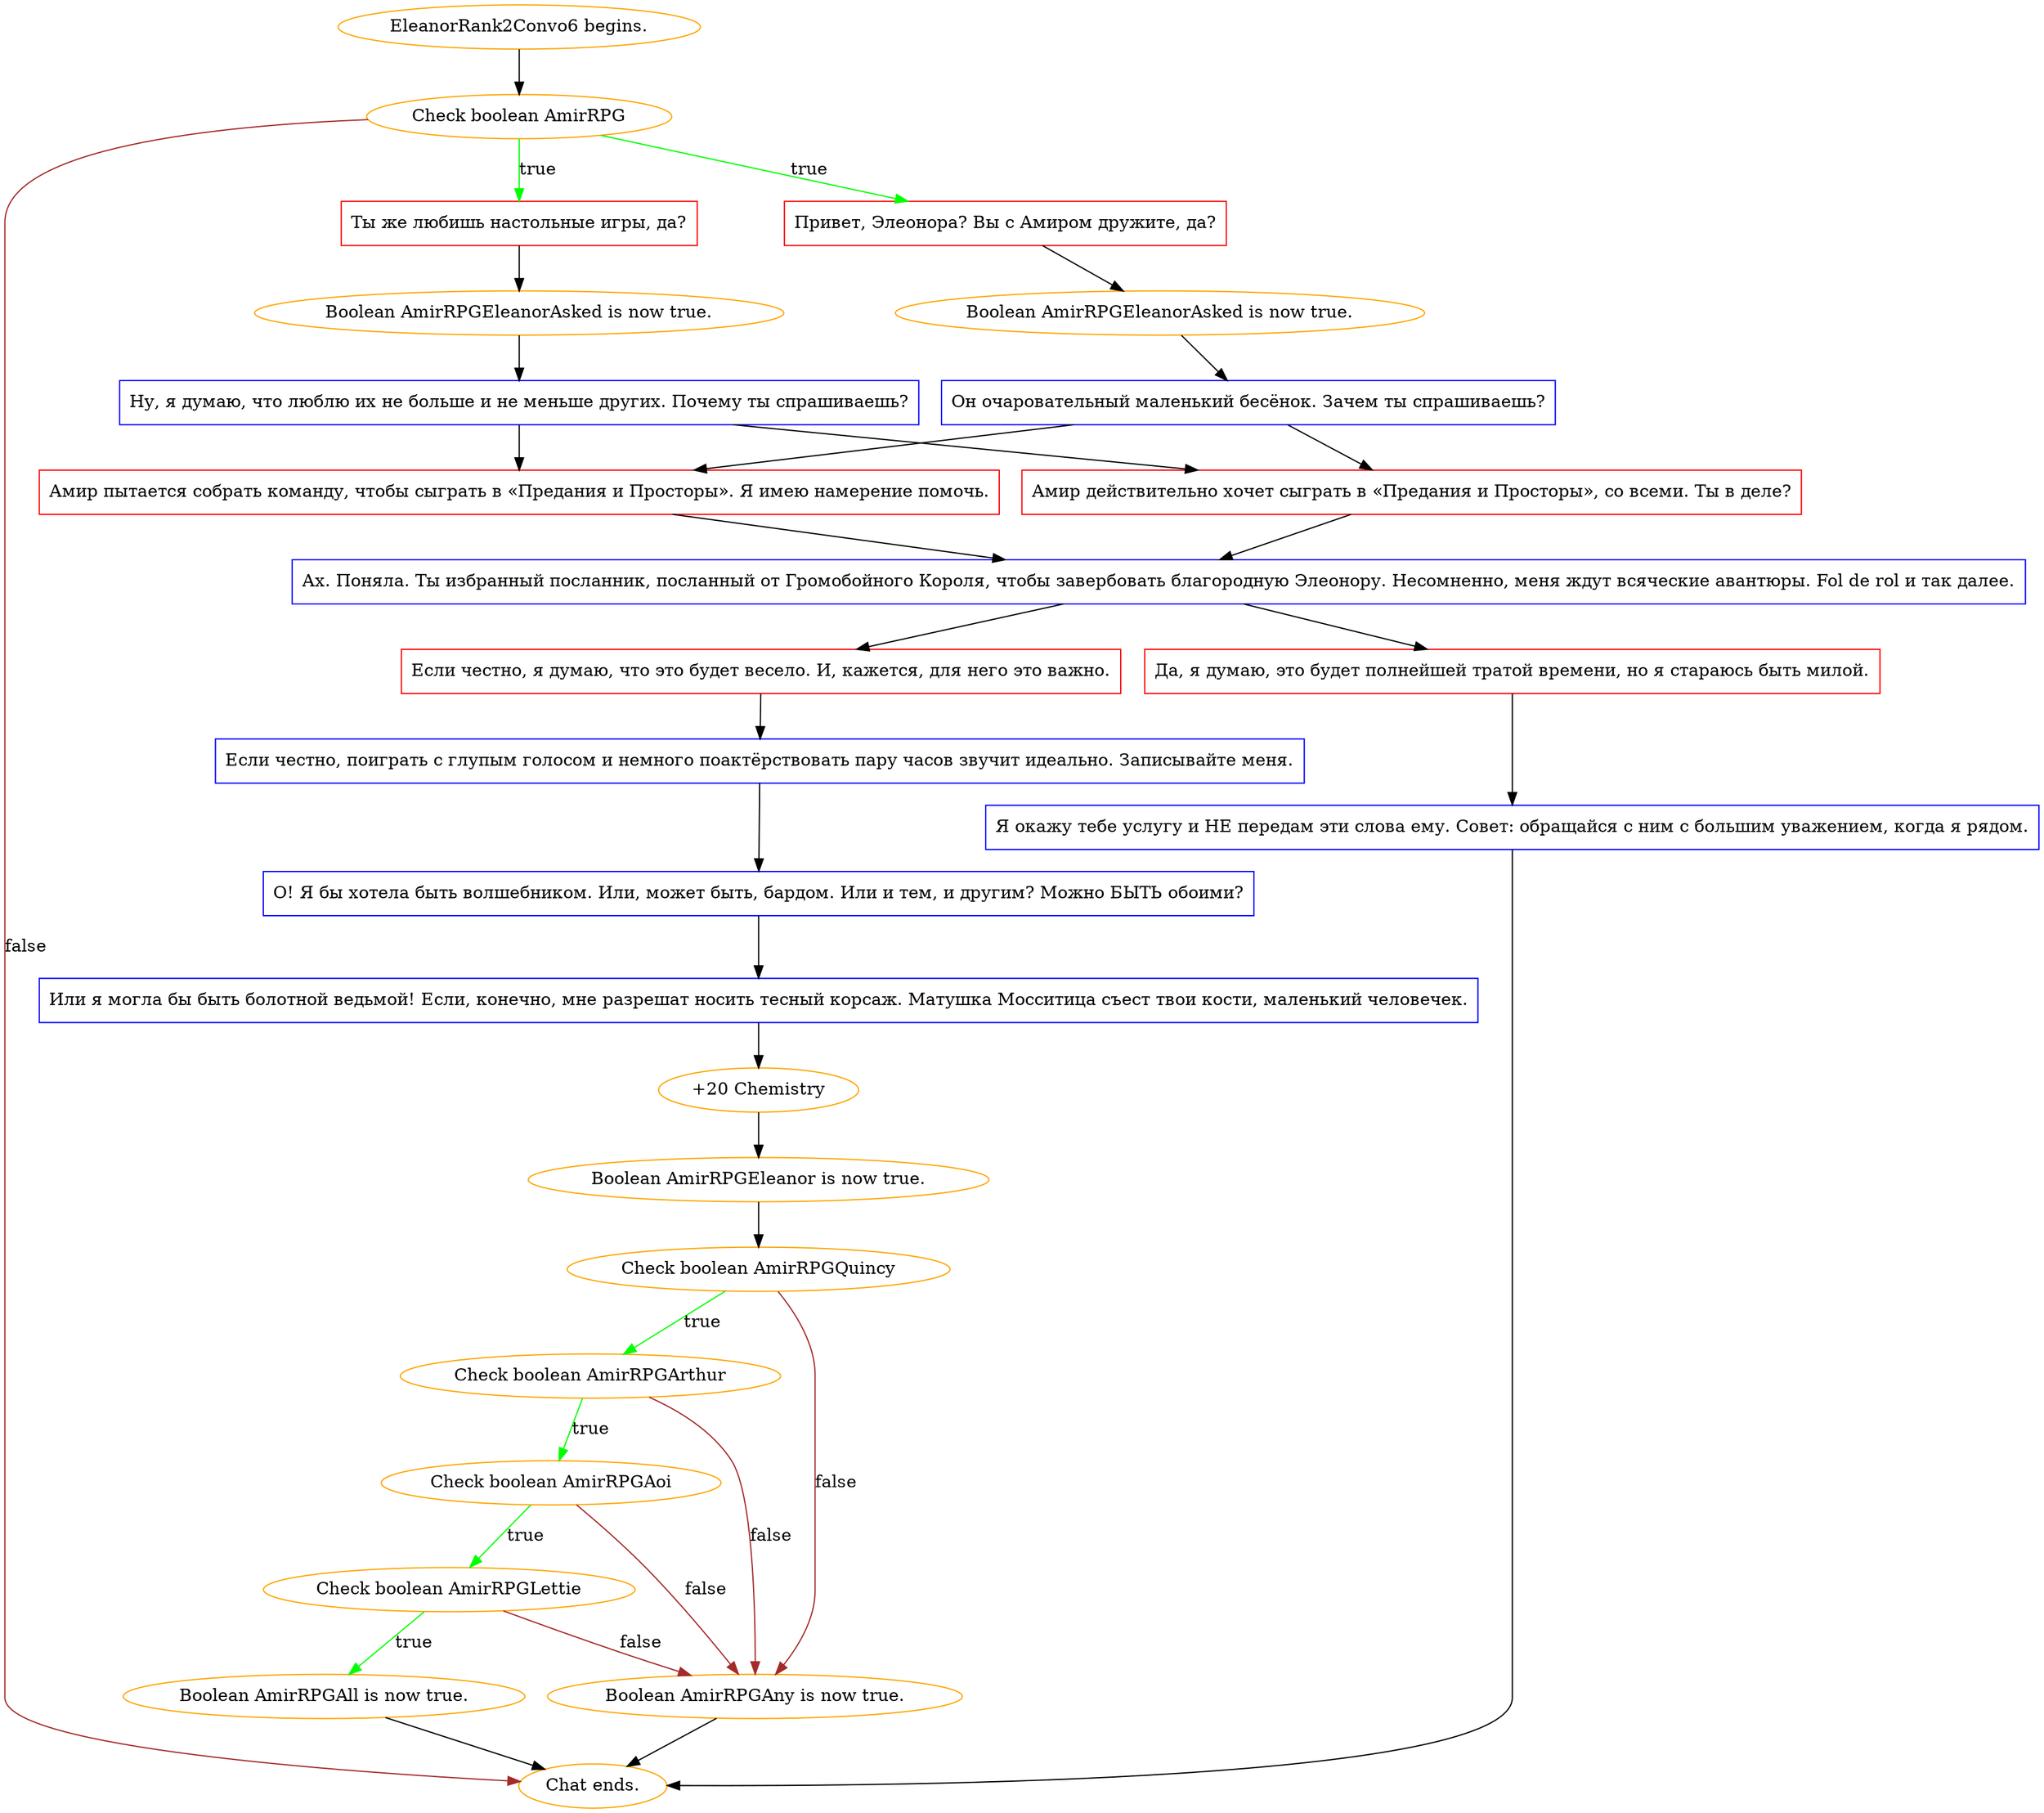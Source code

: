 digraph {
	"EleanorRank2Convo6 begins." [color=orange];
		"EleanorRank2Convo6 begins." -> j4038456104;
	j4038456104 [label="Check boolean AmirRPG",color=orange];
		j4038456104 -> j2823418160 [label=true,color=green];
		j4038456104 -> j207694681 [label=true,color=green];
		j4038456104 -> "Chat ends." [label=false,color=brown];
	j2823418160 [label="Привет, Элеонора? Вы с Амиром дружите, да?",shape=box,color=red];
		j2823418160 -> j2670015437;
	j207694681 [label="Ты же любишь настольные игры, да?",shape=box,color=red];
		j207694681 -> j3683925620;
	"Chat ends." [color=orange];
	j2670015437 [label="Boolean AmirRPGEleanorAsked is now true.",color=orange];
		j2670015437 -> j4030888524;
	j3683925620 [label="Boolean AmirRPGEleanorAsked is now true.",color=orange];
		j3683925620 -> j673221216;
	j4030888524 [label="Он очаровательный маленький бесёнок. Зачем ты спрашиваешь?",shape=box,color=blue];
		j4030888524 -> j3155909381;
		j4030888524 -> j3743465485;
	j673221216 [label="Ну, я думаю, что люблю их не больше и не меньше других. Почему ты спрашиваешь?",shape=box,color=blue];
		j673221216 -> j3155909381;
		j673221216 -> j3743465485;
	j3155909381 [label="Амир пытается собрать команду, чтобы сыграть в «Предания и Просторы». Я имею намерение помочь.",shape=box,color=red];
		j3155909381 -> j3391506685;
	j3743465485 [label="Амир действительно хочет сыграть в «Предания и Просторы», со всеми. Ты в деле?",shape=box,color=red];
		j3743465485 -> j3391506685;
	j3391506685 [label="Ах. Поняла. Ты избранный посланник, посланный от Громобойного Короля, чтобы завербовать благородную Элеонору. Несомненно, меня ждут всяческие авантюры. Fol de rol и так далее.",shape=box,color=blue];
		j3391506685 -> j944529132;
		j3391506685 -> j2891601425;
	j944529132 [label="Да, я думаю, это будет полнейшей тратой времени, но я стараюсь быть милой.",shape=box,color=red];
		j944529132 -> j1797262633;
	j2891601425 [label="Если честно, я думаю, что это будет весело. И, кажется, для него это важно.",shape=box,color=red];
		j2891601425 -> j592454613;
	j1797262633 [label="Я окажу тебе услугу и НЕ передам эти слова ему. Совет: обращайся с ним с большим уважением, когда я рядом.",shape=box,color=blue];
		j1797262633 -> "Chat ends.";
	j592454613 [label="Если честно, поиграть с глупым голосом и немного поактёрствовать пару часов звучит идеально. Записывайте меня.",shape=box,color=blue];
		j592454613 -> j1479539055;
	j1479539055 [label="О! Я бы хотела быть волшебником. Или, может быть, бардом. Или и тем, и другим? Можно БЫТЬ обоими?",shape=box,color=blue];
		j1479539055 -> j2645220330;
	j2645220330 [label="Или я могла бы быть болотной ведьмой! Если, конечно, мне разрешат носить тесный корсаж. Матушка Мосситица съест твои кости, маленький человечек.",shape=box,color=blue];
		j2645220330 -> j1667172562;
	j1667172562 [label="+20 Chemistry",color=orange];
		j1667172562 -> j628696720;
	j628696720 [label="Boolean AmirRPGEleanor is now true.",color=orange];
		j628696720 -> j544204682;
	j544204682 [label="Check boolean AmirRPGQuincy",color=orange];
		j544204682 -> j154985083 [label=true,color=green];
		j544204682 -> j1992773596 [label=false,color=brown];
	j154985083 [label="Check boolean AmirRPGArthur",color=orange];
		j154985083 -> j3551149342 [label=true,color=green];
		j154985083 -> j1992773596 [label=false,color=brown];
	j1992773596 [label="Boolean AmirRPGAny is now true.",color=orange];
		j1992773596 -> "Chat ends.";
	j3551149342 [label="Check boolean AmirRPGAoi",color=orange];
		j3551149342 -> j682952477 [label=true,color=green];
		j3551149342 -> j1992773596 [label=false,color=brown];
	j682952477 [label="Check boolean AmirRPGLettie",color=orange];
		j682952477 -> j2677000302 [label=true,color=green];
		j682952477 -> j1992773596 [label=false,color=brown];
	j2677000302 [label="Boolean AmirRPGAll is now true.",color=orange];
		j2677000302 -> "Chat ends.";
}